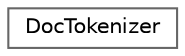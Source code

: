 digraph "Graphical Class Hierarchy"
{
 // INTERACTIVE_SVG=YES
 // LATEX_PDF_SIZE
  bgcolor="transparent";
  edge [fontname=Helvetica,fontsize=10,labelfontname=Helvetica,labelfontsize=10];
  node [fontname=Helvetica,fontsize=10,shape=box,height=0.2,width=0.4];
  rankdir="LR";
  Node0 [label="DocTokenizer",height=0.2,width=0.4,color="grey40", fillcolor="white", style="filled",URL="$d1/d7f/class_doc_tokenizer.html",tooltip=" "];
}
